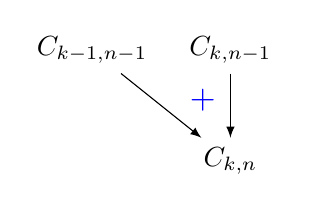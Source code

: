 \begin{tikzpicture}
\def\dx{50pt}
\def\dy{40pt}
\node (ng) at (-\dx, 0) {$C_{k-1,n-1}$};
\node (nd) at (0, 0) {$C_{k,n-1}$};
\node (n) at (0, -\dy) {$C_{k,n}$};
\draw [->,>=latex] (ng) -- (n);  
\draw [->,>=latex] (nd) -- (n);
\node[blue,scale=1.2] at (-10pt,-18pt) {$+$};
\end{tikzpicture}